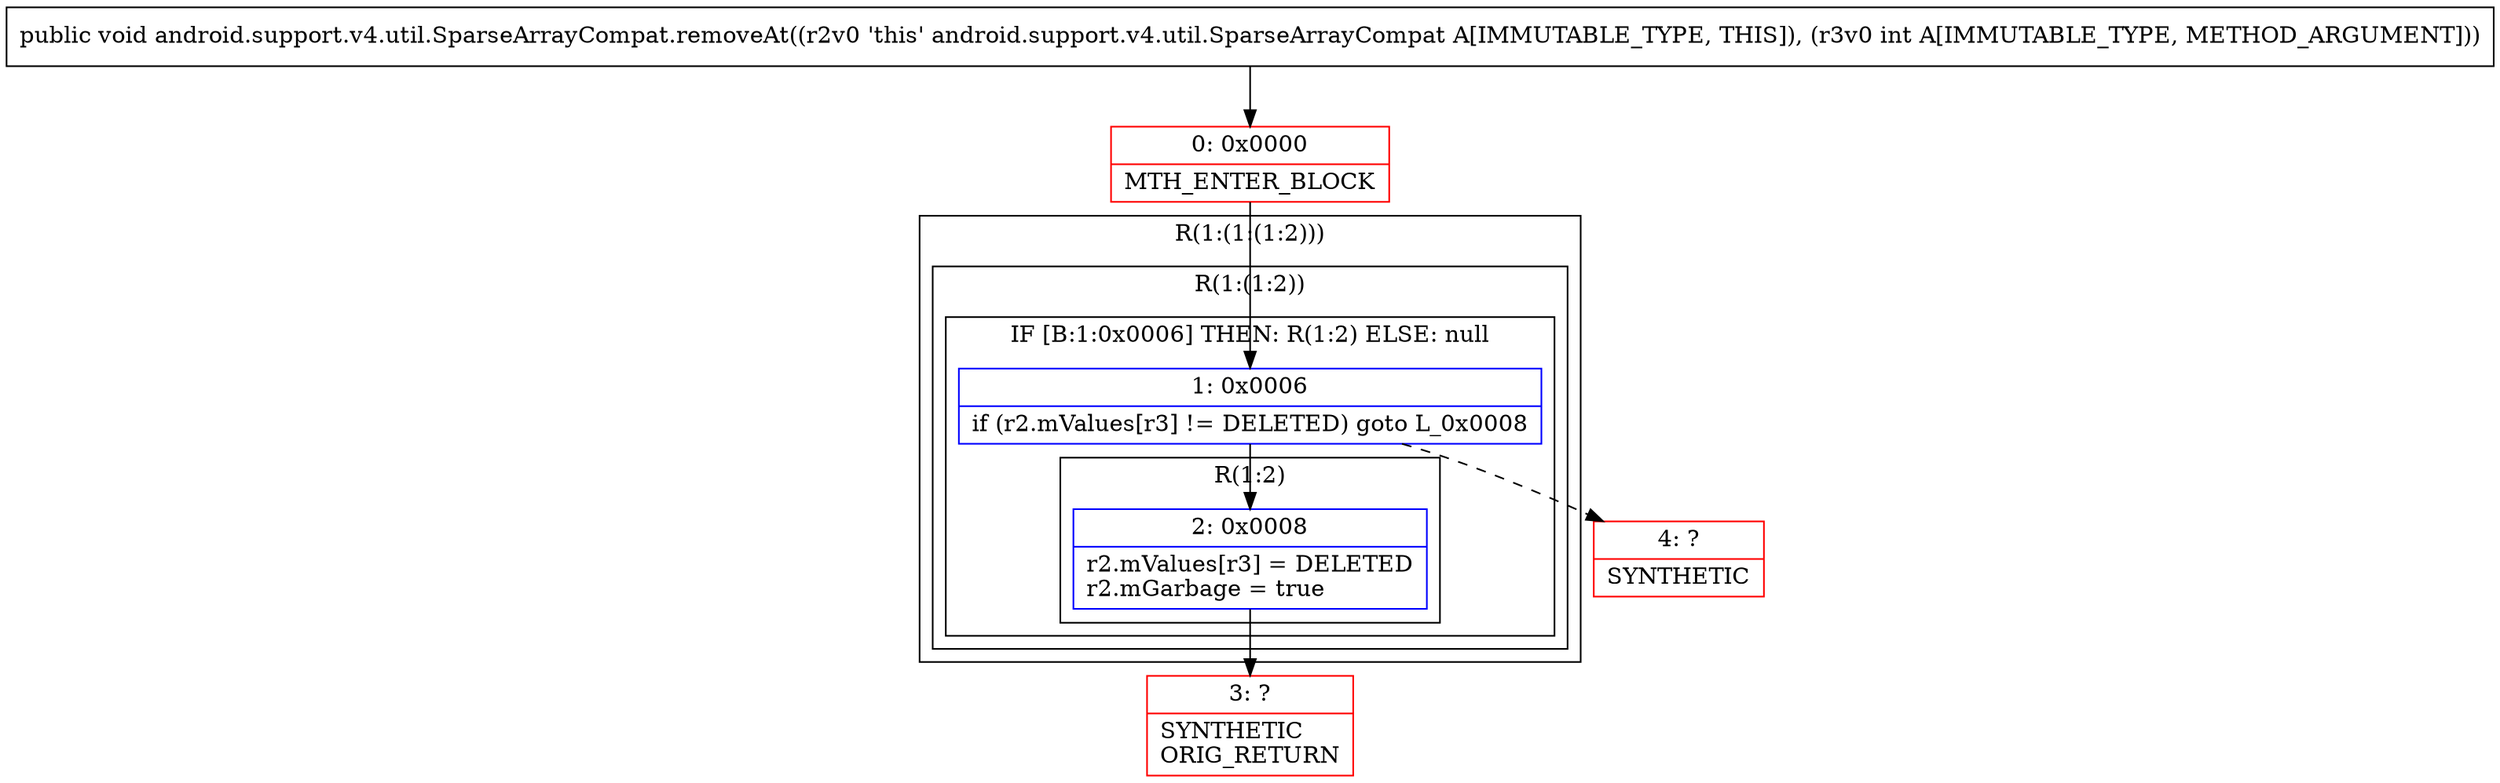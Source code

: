 digraph "CFG forandroid.support.v4.util.SparseArrayCompat.removeAt(I)V" {
subgraph cluster_Region_2071658654 {
label = "R(1:(1:(1:2)))";
node [shape=record,color=blue];
subgraph cluster_Region_1046909637 {
label = "R(1:(1:2))";
node [shape=record,color=blue];
subgraph cluster_IfRegion_1095402552 {
label = "IF [B:1:0x0006] THEN: R(1:2) ELSE: null";
node [shape=record,color=blue];
Node_1 [shape=record,label="{1\:\ 0x0006|if (r2.mValues[r3] != DELETED) goto L_0x0008\l}"];
subgraph cluster_Region_601992875 {
label = "R(1:2)";
node [shape=record,color=blue];
Node_2 [shape=record,label="{2\:\ 0x0008|r2.mValues[r3] = DELETED\lr2.mGarbage = true\l}"];
}
}
}
}
Node_0 [shape=record,color=red,label="{0\:\ 0x0000|MTH_ENTER_BLOCK\l}"];
Node_3 [shape=record,color=red,label="{3\:\ ?|SYNTHETIC\lORIG_RETURN\l}"];
Node_4 [shape=record,color=red,label="{4\:\ ?|SYNTHETIC\l}"];
MethodNode[shape=record,label="{public void android.support.v4.util.SparseArrayCompat.removeAt((r2v0 'this' android.support.v4.util.SparseArrayCompat A[IMMUTABLE_TYPE, THIS]), (r3v0 int A[IMMUTABLE_TYPE, METHOD_ARGUMENT])) }"];
MethodNode -> Node_0;
Node_1 -> Node_2;
Node_1 -> Node_4[style=dashed];
Node_2 -> Node_3;
Node_0 -> Node_1;
}


